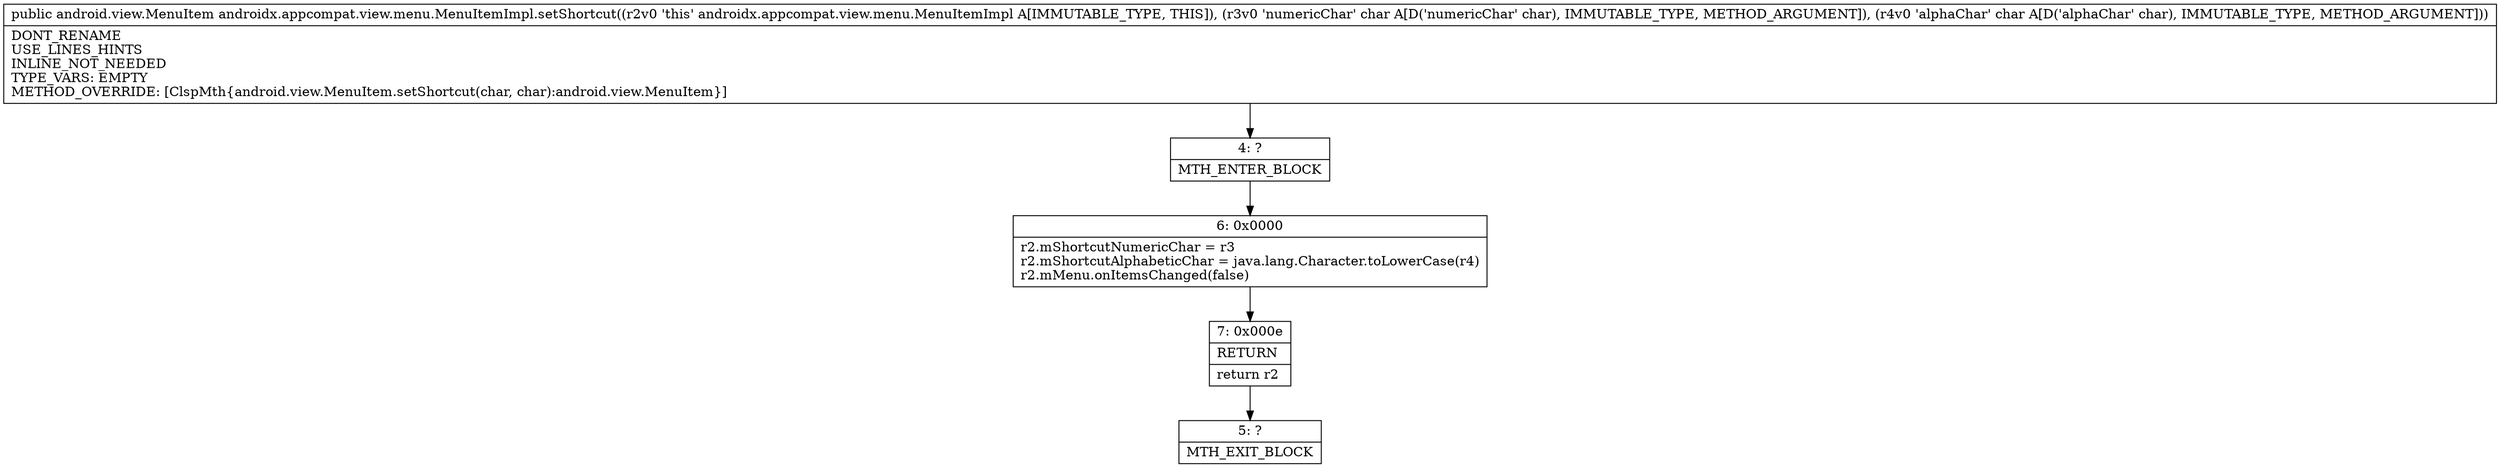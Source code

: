 digraph "CFG forandroidx.appcompat.view.menu.MenuItemImpl.setShortcut(CC)Landroid\/view\/MenuItem;" {
Node_4 [shape=record,label="{4\:\ ?|MTH_ENTER_BLOCK\l}"];
Node_6 [shape=record,label="{6\:\ 0x0000|r2.mShortcutNumericChar = r3\lr2.mShortcutAlphabeticChar = java.lang.Character.toLowerCase(r4)\lr2.mMenu.onItemsChanged(false)\l}"];
Node_7 [shape=record,label="{7\:\ 0x000e|RETURN\l|return r2\l}"];
Node_5 [shape=record,label="{5\:\ ?|MTH_EXIT_BLOCK\l}"];
MethodNode[shape=record,label="{public android.view.MenuItem androidx.appcompat.view.menu.MenuItemImpl.setShortcut((r2v0 'this' androidx.appcompat.view.menu.MenuItemImpl A[IMMUTABLE_TYPE, THIS]), (r3v0 'numericChar' char A[D('numericChar' char), IMMUTABLE_TYPE, METHOD_ARGUMENT]), (r4v0 'alphaChar' char A[D('alphaChar' char), IMMUTABLE_TYPE, METHOD_ARGUMENT]))  | DONT_RENAME\lUSE_LINES_HINTS\lINLINE_NOT_NEEDED\lTYPE_VARS: EMPTY\lMETHOD_OVERRIDE: [ClspMth\{android.view.MenuItem.setShortcut(char, char):android.view.MenuItem\}]\l}"];
MethodNode -> Node_4;Node_4 -> Node_6;
Node_6 -> Node_7;
Node_7 -> Node_5;
}

